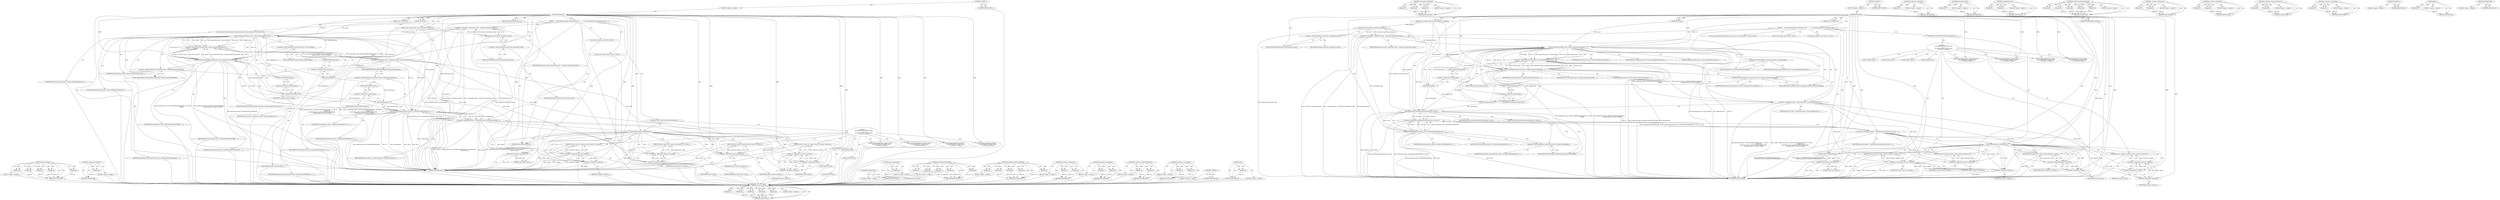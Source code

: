 digraph "get" {
vulnerable_142 [label=<(METHOD,CanAccessPage)>];
vulnerable_143 [label=<(PARAM,p1)>];
vulnerable_144 [label=<(PARAM,p2)>];
vulnerable_145 [label=<(PARAM,p3)>];
vulnerable_146 [label=<(PARAM,p4)>];
vulnerable_147 [label=<(PARAM,p5)>];
vulnerable_148 [label=<(BLOCK,&lt;empty&gt;,&lt;empty&gt;)>];
vulnerable_149 [label=<(METHOD_RETURN,ANY)>];
vulnerable_172 [label=<(METHOD,CanCaptureVisiblePage)>];
vulnerable_173 [label=<(PARAM,p1)>];
vulnerable_174 [label=<(PARAM,p2)>];
vulnerable_175 [label=<(PARAM,p3)>];
vulnerable_176 [label=<(BLOCK,&lt;empty&gt;,&lt;empty&gt;)>];
vulnerable_177 [label=<(METHOD_RETURN,ANY)>];
vulnerable_6 [label=<(METHOD,&lt;global&gt;)<SUB>1</SUB>>];
vulnerable_7 [label=<(BLOCK,&lt;empty&gt;,&lt;empty&gt;)<SUB>1</SUB>>];
vulnerable_8 [label=<(METHOD,IsAllowed)<SUB>1</SUB>>];
vulnerable_9 [label=<(PARAM,const scoped_refptr&lt;const Extension&gt;&amp; extension)<SUB>1</SUB>>];
vulnerable_10 [label=<(PARAM,const GURL&amp; url)<SUB>2</SUB>>];
vulnerable_11 [label=<(PARAM,PermittedFeature feature)<SUB>3</SUB>>];
vulnerable_12 [label=<(PARAM,int tab_id)<SUB>4</SUB>>];
vulnerable_13 [label=<(BLOCK,{
    const PermissionsData* permissions_data =...,{
    const PermissionsData* permissions_data =...)<SUB>4</SUB>>];
vulnerable_14 [label="<(LOCAL,const PermissionsData* permissions_data: PermissionsData*)<SUB>5</SUB>>"];
vulnerable_15 [label=<(&lt;operator&gt;.assignment,* permissions_data = extension-&gt;permissions_data())<SUB>5</SUB>>];
vulnerable_16 [label=<(IDENTIFIER,permissions_data,* permissions_data = extension-&gt;permissions_data())<SUB>5</SUB>>];
vulnerable_17 [label=<(permissions_data,extension-&gt;permissions_data())<SUB>5</SUB>>];
vulnerable_18 [label=<(&lt;operator&gt;.indirectFieldAccess,extension-&gt;permissions_data)<SUB>5</SUB>>];
vulnerable_19 [label=<(IDENTIFIER,extension,extension-&gt;permissions_data())<SUB>5</SUB>>];
vulnerable_20 [label=<(FIELD_IDENTIFIER,permissions_data,permissions_data)<SUB>5</SUB>>];
vulnerable_21 [label="<(LOCAL,bool script: bool)<SUB>6</SUB>>"];
vulnerable_22 [label=<(&lt;operator&gt;.assignment,script = permissions_data-&gt;CanAccessPage(extens...)<SUB>6</SUB>>];
vulnerable_23 [label=<(IDENTIFIER,script,script = permissions_data-&gt;CanAccessPage(extens...)<SUB>6</SUB>>];
vulnerable_24 [label=<(&lt;operator&gt;.logicalAnd,permissions_data-&gt;CanAccessPage(extension.get()...)<SUB>6</SUB>>];
vulnerable_25 [label=<(CanAccessPage,permissions_data-&gt;CanAccessPage(extension.get()...)<SUB>6</SUB>>];
vulnerable_26 [label=<(&lt;operator&gt;.indirectFieldAccess,permissions_data-&gt;CanAccessPage)<SUB>6</SUB>>];
vulnerable_27 [label=<(IDENTIFIER,permissions_data,permissions_data-&gt;CanAccessPage(extension.get()...)<SUB>6</SUB>>];
vulnerable_28 [label=<(FIELD_IDENTIFIER,CanAccessPage,CanAccessPage)<SUB>6</SUB>>];
vulnerable_29 [label=<(get,extension.get())<SUB>6</SUB>>];
vulnerable_30 [label=<(&lt;operator&gt;.fieldAccess,extension.get)<SUB>6</SUB>>];
vulnerable_31 [label=<(IDENTIFIER,extension,extension.get())<SUB>6</SUB>>];
vulnerable_32 [label=<(FIELD_IDENTIFIER,get,get)<SUB>6</SUB>>];
vulnerable_33 [label=<(IDENTIFIER,url,permissions_data-&gt;CanAccessPage(extension.get()...)<SUB>6</SUB>>];
vulnerable_34 [label=<(IDENTIFIER,tab_id,permissions_data-&gt;CanAccessPage(extension.get()...)<SUB>6</SUB>>];
vulnerable_35 [label=<(LITERAL,nullptr,permissions_data-&gt;CanAccessPage(extension.get()...)<SUB>7</SUB>>];
vulnerable_36 [label=<(CanRunContentScriptOnPage,permissions_data-&gt;CanRunContentScriptOnPage(
  ...)<SUB>8</SUB>>];
vulnerable_37 [label=<(&lt;operator&gt;.indirectFieldAccess,permissions_data-&gt;CanRunContentScriptOnPage)<SUB>8</SUB>>];
vulnerable_38 [label=<(IDENTIFIER,permissions_data,permissions_data-&gt;CanRunContentScriptOnPage(
  ...)<SUB>8</SUB>>];
vulnerable_39 [label=<(FIELD_IDENTIFIER,CanRunContentScriptOnPage,CanRunContentScriptOnPage)<SUB>8</SUB>>];
vulnerable_40 [label=<(get,extension.get())<SUB>9</SUB>>];
vulnerable_41 [label=<(&lt;operator&gt;.fieldAccess,extension.get)<SUB>9</SUB>>];
vulnerable_42 [label=<(IDENTIFIER,extension,extension.get())<SUB>9</SUB>>];
vulnerable_43 [label=<(FIELD_IDENTIFIER,get,get)<SUB>9</SUB>>];
vulnerable_44 [label=<(IDENTIFIER,url,permissions_data-&gt;CanRunContentScriptOnPage(
  ...)<SUB>9</SUB>>];
vulnerable_45 [label=<(IDENTIFIER,tab_id,permissions_data-&gt;CanRunContentScriptOnPage(
  ...)<SUB>9</SUB>>];
vulnerable_46 [label=<(LITERAL,nullptr,permissions_data-&gt;CanRunContentScriptOnPage(
  ...)<SUB>9</SUB>>];
vulnerable_47 [label="<(LOCAL,bool capture: bool)<SUB>10</SUB>>"];
vulnerable_48 [label=<(&lt;operator&gt;.assignment,capture = HasTabsPermission(extension, tab_id) ...)<SUB>10</SUB>>];
vulnerable_49 [label=<(IDENTIFIER,capture,capture = HasTabsPermission(extension, tab_id) ...)<SUB>10</SUB>>];
vulnerable_50 [label=<(&lt;operator&gt;.logicalAnd,HasTabsPermission(extension, tab_id) &amp;&amp;
       ...)<SUB>10</SUB>>];
vulnerable_51 [label=<(HasTabsPermission,HasTabsPermission(extension, tab_id))<SUB>10</SUB>>];
vulnerable_52 [label=<(IDENTIFIER,extension,HasTabsPermission(extension, tab_id))<SUB>10</SUB>>];
vulnerable_53 [label=<(IDENTIFIER,tab_id,HasTabsPermission(extension, tab_id))<SUB>10</SUB>>];
vulnerable_54 [label=<(CanCaptureVisiblePage,permissions_data-&gt;CanCaptureVisiblePage(tab_id,...)<SUB>11</SUB>>];
vulnerable_55 [label=<(&lt;operator&gt;.indirectFieldAccess,permissions_data-&gt;CanCaptureVisiblePage)<SUB>11</SUB>>];
vulnerable_56 [label=<(IDENTIFIER,permissions_data,permissions_data-&gt;CanCaptureVisiblePage(tab_id,...)<SUB>11</SUB>>];
vulnerable_57 [label=<(FIELD_IDENTIFIER,CanCaptureVisiblePage,CanCaptureVisiblePage)<SUB>11</SUB>>];
vulnerable_58 [label=<(IDENTIFIER,tab_id,permissions_data-&gt;CanCaptureVisiblePage(tab_id,...)<SUB>11</SUB>>];
vulnerable_59 [label=<(IDENTIFIER,NULL,permissions_data-&gt;CanCaptureVisiblePage(tab_id,...)<SUB>11</SUB>>];
vulnerable_60 [label=<(CONTROL_STRUCTURE,SWITCH,switch(feature))<SUB>12</SUB>>];
vulnerable_61 [label=<(IDENTIFIER,feature,switch(feature))<SUB>12</SUB>>];
vulnerable_62 [label="<(BLOCK,{
       case PERMITTED_SCRIPT_ONLY:
         r...,{
       case PERMITTED_SCRIPT_ONLY:
         r...)<SUB>12</SUB>>"];
vulnerable_63 [label=<(JUMP_TARGET,case)<SUB>13</SUB>>];
vulnerable_64 [label="<(IDENTIFIER,PERMITTED_SCRIPT_ONLY,{
       case PERMITTED_SCRIPT_ONLY:
         r...)<SUB>13</SUB>>"];
vulnerable_65 [label=<(RETURN,return script &amp;&amp; !capture;,return script &amp;&amp; !capture;)<SUB>14</SUB>>];
vulnerable_66 [label=<(&lt;operator&gt;.logicalAnd,script &amp;&amp; !capture)<SUB>14</SUB>>];
vulnerable_67 [label=<(IDENTIFIER,script,script &amp;&amp; !capture)<SUB>14</SUB>>];
vulnerable_68 [label=<(&lt;operator&gt;.logicalNot,!capture)<SUB>14</SUB>>];
vulnerable_69 [label=<(IDENTIFIER,capture,!capture)<SUB>14</SUB>>];
vulnerable_70 [label=<(JUMP_TARGET,case)<SUB>15</SUB>>];
vulnerable_71 [label="<(IDENTIFIER,PERMITTED_CAPTURE_ONLY,{
       case PERMITTED_SCRIPT_ONLY:
         r...)<SUB>15</SUB>>"];
vulnerable_72 [label=<(RETURN,return capture &amp;&amp; !script;,return capture &amp;&amp; !script;)<SUB>16</SUB>>];
vulnerable_73 [label=<(&lt;operator&gt;.logicalAnd,capture &amp;&amp; !script)<SUB>16</SUB>>];
vulnerable_74 [label=<(IDENTIFIER,capture,capture &amp;&amp; !script)<SUB>16</SUB>>];
vulnerable_75 [label=<(&lt;operator&gt;.logicalNot,!script)<SUB>16</SUB>>];
vulnerable_76 [label=<(IDENTIFIER,script,!script)<SUB>16</SUB>>];
vulnerable_77 [label=<(JUMP_TARGET,case)<SUB>17</SUB>>];
vulnerable_78 [label="<(IDENTIFIER,PERMITTED_BOTH,{
       case PERMITTED_SCRIPT_ONLY:
         r...)<SUB>17</SUB>>"];
vulnerable_79 [label=<(RETURN,return script &amp;&amp; capture;,return script &amp;&amp; capture;)<SUB>18</SUB>>];
vulnerable_80 [label=<(&lt;operator&gt;.logicalAnd,script &amp;&amp; capture)<SUB>18</SUB>>];
vulnerable_81 [label=<(IDENTIFIER,script,script &amp;&amp; capture)<SUB>18</SUB>>];
vulnerable_82 [label=<(IDENTIFIER,capture,script &amp;&amp; capture)<SUB>18</SUB>>];
vulnerable_83 [label=<(JUMP_TARGET,case)<SUB>19</SUB>>];
vulnerable_84 [label="<(IDENTIFIER,PERMITTED_NONE,{
       case PERMITTED_SCRIPT_ONLY:
         r...)<SUB>19</SUB>>"];
vulnerable_85 [label=<(RETURN,return !script &amp;&amp; !capture;,return !script &amp;&amp; !capture;)<SUB>20</SUB>>];
vulnerable_86 [label=<(&lt;operator&gt;.logicalAnd,!script &amp;&amp; !capture)<SUB>20</SUB>>];
vulnerable_87 [label=<(&lt;operator&gt;.logicalNot,!script)<SUB>20</SUB>>];
vulnerable_88 [label=<(IDENTIFIER,script,!script)<SUB>20</SUB>>];
vulnerable_89 [label=<(&lt;operator&gt;.logicalNot,!capture)<SUB>20</SUB>>];
vulnerable_90 [label=<(IDENTIFIER,capture,!capture)<SUB>20</SUB>>];
vulnerable_91 [label=<(NOTREACHED,NOTREACHED())<SUB>22</SUB>>];
vulnerable_92 [label=<(RETURN,return false;,return false;)<SUB>23</SUB>>];
vulnerable_93 [label=<(LITERAL,false,return false;)<SUB>23</SUB>>];
vulnerable_94 [label=<(METHOD_RETURN,bool)<SUB>1</SUB>>];
vulnerable_96 [label=<(METHOD_RETURN,ANY)<SUB>1</SUB>>];
vulnerable_178 [label=<(METHOD,&lt;operator&gt;.logicalNot)>];
vulnerable_179 [label=<(PARAM,p1)>];
vulnerable_180 [label=<(BLOCK,&lt;empty&gt;,&lt;empty&gt;)>];
vulnerable_181 [label=<(METHOD_RETURN,ANY)>];
vulnerable_128 [label=<(METHOD,permissions_data)>];
vulnerable_129 [label=<(PARAM,p1)>];
vulnerable_130 [label=<(BLOCK,&lt;empty&gt;,&lt;empty&gt;)>];
vulnerable_131 [label=<(METHOD_RETURN,ANY)>];
vulnerable_167 [label=<(METHOD,HasTabsPermission)>];
vulnerable_168 [label=<(PARAM,p1)>];
vulnerable_169 [label=<(PARAM,p2)>];
vulnerable_170 [label=<(BLOCK,&lt;empty&gt;,&lt;empty&gt;)>];
vulnerable_171 [label=<(METHOD_RETURN,ANY)>];
vulnerable_159 [label=<(METHOD,CanRunContentScriptOnPage)>];
vulnerable_160 [label=<(PARAM,p1)>];
vulnerable_161 [label=<(PARAM,p2)>];
vulnerable_162 [label=<(PARAM,p3)>];
vulnerable_163 [label=<(PARAM,p4)>];
vulnerable_164 [label=<(PARAM,p5)>];
vulnerable_165 [label=<(BLOCK,&lt;empty&gt;,&lt;empty&gt;)>];
vulnerable_166 [label=<(METHOD_RETURN,ANY)>];
vulnerable_154 [label=<(METHOD,&lt;operator&gt;.fieldAccess)>];
vulnerable_155 [label=<(PARAM,p1)>];
vulnerable_156 [label=<(PARAM,p2)>];
vulnerable_157 [label=<(BLOCK,&lt;empty&gt;,&lt;empty&gt;)>];
vulnerable_158 [label=<(METHOD_RETURN,ANY)>];
vulnerable_137 [label=<(METHOD,&lt;operator&gt;.logicalAnd)>];
vulnerable_138 [label=<(PARAM,p1)>];
vulnerable_139 [label=<(PARAM,p2)>];
vulnerable_140 [label=<(BLOCK,&lt;empty&gt;,&lt;empty&gt;)>];
vulnerable_141 [label=<(METHOD_RETURN,ANY)>];
vulnerable_132 [label=<(METHOD,&lt;operator&gt;.indirectFieldAccess)>];
vulnerable_133 [label=<(PARAM,p1)>];
vulnerable_134 [label=<(PARAM,p2)>];
vulnerable_135 [label=<(BLOCK,&lt;empty&gt;,&lt;empty&gt;)>];
vulnerable_136 [label=<(METHOD_RETURN,ANY)>];
vulnerable_123 [label=<(METHOD,&lt;operator&gt;.assignment)>];
vulnerable_124 [label=<(PARAM,p1)>];
vulnerable_125 [label=<(PARAM,p2)>];
vulnerable_126 [label=<(BLOCK,&lt;empty&gt;,&lt;empty&gt;)>];
vulnerable_127 [label=<(METHOD_RETURN,ANY)>];
vulnerable_117 [label=<(METHOD,&lt;global&gt;)<SUB>1</SUB>>];
vulnerable_118 [label=<(BLOCK,&lt;empty&gt;,&lt;empty&gt;)>];
vulnerable_119 [label=<(METHOD_RETURN,ANY)>];
vulnerable_150 [label=<(METHOD,get)>];
vulnerable_151 [label=<(PARAM,p1)>];
vulnerable_152 [label=<(BLOCK,&lt;empty&gt;,&lt;empty&gt;)>];
vulnerable_153 [label=<(METHOD_RETURN,ANY)>];
vulnerable_182 [label=<(METHOD,NOTREACHED)>];
vulnerable_183 [label=<(BLOCK,&lt;empty&gt;,&lt;empty&gt;)>];
vulnerable_184 [label=<(METHOD_RETURN,ANY)>];
fixed_143 [label=<(METHOD,CanAccessPage)>];
fixed_144 [label=<(PARAM,p1)>];
fixed_145 [label=<(PARAM,p2)>];
fixed_146 [label=<(PARAM,p3)>];
fixed_147 [label=<(PARAM,p4)>];
fixed_148 [label=<(PARAM,p5)>];
fixed_149 [label=<(BLOCK,&lt;empty&gt;,&lt;empty&gt;)>];
fixed_150 [label=<(METHOD_RETURN,ANY)>];
fixed_176 [label=<(METHOD,&lt;operator&gt;.logicalNot)>];
fixed_177 [label=<(PARAM,p1)>];
fixed_178 [label=<(BLOCK,&lt;empty&gt;,&lt;empty&gt;)>];
fixed_179 [label=<(METHOD_RETURN,ANY)>];
fixed_6 [label=<(METHOD,&lt;global&gt;)<SUB>1</SUB>>];
fixed_7 [label=<(BLOCK,&lt;empty&gt;,&lt;empty&gt;)<SUB>1</SUB>>];
fixed_8 [label=<(METHOD,IsAllowed)<SUB>1</SUB>>];
fixed_9 [label=<(PARAM,const scoped_refptr&lt;const Extension&gt;&amp; extension)<SUB>1</SUB>>];
fixed_10 [label=<(PARAM,const GURL&amp; url)<SUB>2</SUB>>];
fixed_11 [label=<(PARAM,PermittedFeature feature)<SUB>3</SUB>>];
fixed_12 [label=<(PARAM,int tab_id)<SUB>4</SUB>>];
fixed_13 [label=<(BLOCK,{
    const PermissionsData* permissions_data =...,{
    const PermissionsData* permissions_data =...)<SUB>4</SUB>>];
fixed_14 [label="<(LOCAL,const PermissionsData* permissions_data: PermissionsData*)<SUB>5</SUB>>"];
fixed_15 [label=<(&lt;operator&gt;.assignment,* permissions_data = extension-&gt;permissions_data())<SUB>5</SUB>>];
fixed_16 [label=<(IDENTIFIER,permissions_data,* permissions_data = extension-&gt;permissions_data())<SUB>5</SUB>>];
fixed_17 [label=<(permissions_data,extension-&gt;permissions_data())<SUB>5</SUB>>];
fixed_18 [label=<(&lt;operator&gt;.indirectFieldAccess,extension-&gt;permissions_data)<SUB>5</SUB>>];
fixed_19 [label=<(IDENTIFIER,extension,extension-&gt;permissions_data())<SUB>5</SUB>>];
fixed_20 [label=<(FIELD_IDENTIFIER,permissions_data,permissions_data)<SUB>5</SUB>>];
fixed_21 [label="<(LOCAL,bool script: bool)<SUB>6</SUB>>"];
fixed_22 [label=<(&lt;operator&gt;.assignment,script = permissions_data-&gt;CanAccessPage(extens...)<SUB>6</SUB>>];
fixed_23 [label=<(IDENTIFIER,script,script = permissions_data-&gt;CanAccessPage(extens...)<SUB>6</SUB>>];
fixed_24 [label=<(&lt;operator&gt;.logicalAnd,permissions_data-&gt;CanAccessPage(extension.get()...)<SUB>6</SUB>>];
fixed_25 [label=<(CanAccessPage,permissions_data-&gt;CanAccessPage(extension.get()...)<SUB>6</SUB>>];
fixed_26 [label=<(&lt;operator&gt;.indirectFieldAccess,permissions_data-&gt;CanAccessPage)<SUB>6</SUB>>];
fixed_27 [label=<(IDENTIFIER,permissions_data,permissions_data-&gt;CanAccessPage(extension.get()...)<SUB>6</SUB>>];
fixed_28 [label=<(FIELD_IDENTIFIER,CanAccessPage,CanAccessPage)<SUB>6</SUB>>];
fixed_29 [label=<(get,extension.get())<SUB>6</SUB>>];
fixed_30 [label=<(&lt;operator&gt;.fieldAccess,extension.get)<SUB>6</SUB>>];
fixed_31 [label=<(IDENTIFIER,extension,extension.get())<SUB>6</SUB>>];
fixed_32 [label=<(FIELD_IDENTIFIER,get,get)<SUB>6</SUB>>];
fixed_33 [label=<(IDENTIFIER,url,permissions_data-&gt;CanAccessPage(extension.get()...)<SUB>6</SUB>>];
fixed_34 [label=<(IDENTIFIER,tab_id,permissions_data-&gt;CanAccessPage(extension.get()...)<SUB>6</SUB>>];
fixed_35 [label=<(LITERAL,nullptr,permissions_data-&gt;CanAccessPage(extension.get()...)<SUB>7</SUB>>];
fixed_36 [label=<(CanRunContentScriptOnPage,permissions_data-&gt;CanRunContentScriptOnPage(
  ...)<SUB>8</SUB>>];
fixed_37 [label=<(&lt;operator&gt;.indirectFieldAccess,permissions_data-&gt;CanRunContentScriptOnPage)<SUB>8</SUB>>];
fixed_38 [label=<(IDENTIFIER,permissions_data,permissions_data-&gt;CanRunContentScriptOnPage(
  ...)<SUB>8</SUB>>];
fixed_39 [label=<(FIELD_IDENTIFIER,CanRunContentScriptOnPage,CanRunContentScriptOnPage)<SUB>8</SUB>>];
fixed_40 [label=<(get,extension.get())<SUB>9</SUB>>];
fixed_41 [label=<(&lt;operator&gt;.fieldAccess,extension.get)<SUB>9</SUB>>];
fixed_42 [label=<(IDENTIFIER,extension,extension.get())<SUB>9</SUB>>];
fixed_43 [label=<(FIELD_IDENTIFIER,get,get)<SUB>9</SUB>>];
fixed_44 [label=<(IDENTIFIER,url,permissions_data-&gt;CanRunContentScriptOnPage(
  ...)<SUB>9</SUB>>];
fixed_45 [label=<(IDENTIFIER,tab_id,permissions_data-&gt;CanRunContentScriptOnPage(
  ...)<SUB>9</SUB>>];
fixed_46 [label=<(LITERAL,nullptr,permissions_data-&gt;CanRunContentScriptOnPage(
  ...)<SUB>9</SUB>>];
fixed_47 [label="<(LOCAL,bool capture: bool)<SUB>10</SUB>>"];
fixed_48 [label=<(&lt;operator&gt;.assignment,capture = permissions_data-&gt;CanCaptureVisiblePa...)<SUB>10</SUB>>];
fixed_49 [label=<(IDENTIFIER,capture,capture = permissions_data-&gt;CanCaptureVisiblePa...)<SUB>10</SUB>>];
fixed_50 [label=<(CanCaptureVisiblePage,permissions_data-&gt;CanCaptureVisiblePage(url, ex...)<SUB>10</SUB>>];
fixed_51 [label=<(&lt;operator&gt;.indirectFieldAccess,permissions_data-&gt;CanCaptureVisiblePage)<SUB>10</SUB>>];
fixed_52 [label=<(IDENTIFIER,permissions_data,permissions_data-&gt;CanCaptureVisiblePage(url, ex...)<SUB>10</SUB>>];
fixed_53 [label=<(FIELD_IDENTIFIER,CanCaptureVisiblePage,CanCaptureVisiblePage)<SUB>10</SUB>>];
fixed_54 [label=<(IDENTIFIER,url,permissions_data-&gt;CanCaptureVisiblePage(url, ex...)<SUB>10</SUB>>];
fixed_55 [label=<(get,extension.get())<SUB>10</SUB>>];
fixed_56 [label=<(&lt;operator&gt;.fieldAccess,extension.get)<SUB>10</SUB>>];
fixed_57 [label=<(IDENTIFIER,extension,extension.get())<SUB>10</SUB>>];
fixed_58 [label=<(FIELD_IDENTIFIER,get,get)<SUB>10</SUB>>];
fixed_59 [label=<(IDENTIFIER,tab_id,permissions_data-&gt;CanCaptureVisiblePage(url, ex...)<SUB>11</SUB>>];
fixed_60 [label=<(IDENTIFIER,NULL,permissions_data-&gt;CanCaptureVisiblePage(url, ex...)<SUB>11</SUB>>];
fixed_61 [label=<(CONTROL_STRUCTURE,SWITCH,switch(feature))<SUB>12</SUB>>];
fixed_62 [label=<(IDENTIFIER,feature,switch(feature))<SUB>12</SUB>>];
fixed_63 [label="<(BLOCK,{
       case PERMITTED_SCRIPT_ONLY:
         r...,{
       case PERMITTED_SCRIPT_ONLY:
         r...)<SUB>12</SUB>>"];
fixed_64 [label=<(JUMP_TARGET,case)<SUB>13</SUB>>];
fixed_65 [label="<(IDENTIFIER,PERMITTED_SCRIPT_ONLY,{
       case PERMITTED_SCRIPT_ONLY:
         r...)<SUB>13</SUB>>"];
fixed_66 [label=<(RETURN,return script &amp;&amp; !capture;,return script &amp;&amp; !capture;)<SUB>14</SUB>>];
fixed_67 [label=<(&lt;operator&gt;.logicalAnd,script &amp;&amp; !capture)<SUB>14</SUB>>];
fixed_68 [label=<(IDENTIFIER,script,script &amp;&amp; !capture)<SUB>14</SUB>>];
fixed_69 [label=<(&lt;operator&gt;.logicalNot,!capture)<SUB>14</SUB>>];
fixed_70 [label=<(IDENTIFIER,capture,!capture)<SUB>14</SUB>>];
fixed_71 [label=<(JUMP_TARGET,case)<SUB>15</SUB>>];
fixed_72 [label="<(IDENTIFIER,PERMITTED_CAPTURE_ONLY,{
       case PERMITTED_SCRIPT_ONLY:
         r...)<SUB>15</SUB>>"];
fixed_73 [label=<(RETURN,return capture &amp;&amp; !script;,return capture &amp;&amp; !script;)<SUB>16</SUB>>];
fixed_74 [label=<(&lt;operator&gt;.logicalAnd,capture &amp;&amp; !script)<SUB>16</SUB>>];
fixed_75 [label=<(IDENTIFIER,capture,capture &amp;&amp; !script)<SUB>16</SUB>>];
fixed_76 [label=<(&lt;operator&gt;.logicalNot,!script)<SUB>16</SUB>>];
fixed_77 [label=<(IDENTIFIER,script,!script)<SUB>16</SUB>>];
fixed_78 [label=<(JUMP_TARGET,case)<SUB>17</SUB>>];
fixed_79 [label="<(IDENTIFIER,PERMITTED_BOTH,{
       case PERMITTED_SCRIPT_ONLY:
         r...)<SUB>17</SUB>>"];
fixed_80 [label=<(RETURN,return script &amp;&amp; capture;,return script &amp;&amp; capture;)<SUB>18</SUB>>];
fixed_81 [label=<(&lt;operator&gt;.logicalAnd,script &amp;&amp; capture)<SUB>18</SUB>>];
fixed_82 [label=<(IDENTIFIER,script,script &amp;&amp; capture)<SUB>18</SUB>>];
fixed_83 [label=<(IDENTIFIER,capture,script &amp;&amp; capture)<SUB>18</SUB>>];
fixed_84 [label=<(JUMP_TARGET,case)<SUB>19</SUB>>];
fixed_85 [label="<(IDENTIFIER,PERMITTED_NONE,{
       case PERMITTED_SCRIPT_ONLY:
         r...)<SUB>19</SUB>>"];
fixed_86 [label=<(RETURN,return !script &amp;&amp; !capture;,return !script &amp;&amp; !capture;)<SUB>20</SUB>>];
fixed_87 [label=<(&lt;operator&gt;.logicalAnd,!script &amp;&amp; !capture)<SUB>20</SUB>>];
fixed_88 [label=<(&lt;operator&gt;.logicalNot,!script)<SUB>20</SUB>>];
fixed_89 [label=<(IDENTIFIER,script,!script)<SUB>20</SUB>>];
fixed_90 [label=<(&lt;operator&gt;.logicalNot,!capture)<SUB>20</SUB>>];
fixed_91 [label=<(IDENTIFIER,capture,!capture)<SUB>20</SUB>>];
fixed_92 [label=<(NOTREACHED,NOTREACHED())<SUB>22</SUB>>];
fixed_93 [label=<(RETURN,return false;,return false;)<SUB>23</SUB>>];
fixed_94 [label=<(LITERAL,false,return false;)<SUB>23</SUB>>];
fixed_95 [label=<(METHOD_RETURN,bool)<SUB>1</SUB>>];
fixed_97 [label=<(METHOD_RETURN,ANY)<SUB>1</SUB>>];
fixed_180 [label=<(METHOD,NOTREACHED)>];
fixed_181 [label=<(BLOCK,&lt;empty&gt;,&lt;empty&gt;)>];
fixed_182 [label=<(METHOD_RETURN,ANY)>];
fixed_129 [label=<(METHOD,permissions_data)>];
fixed_130 [label=<(PARAM,p1)>];
fixed_131 [label=<(BLOCK,&lt;empty&gt;,&lt;empty&gt;)>];
fixed_132 [label=<(METHOD_RETURN,ANY)>];
fixed_168 [label=<(METHOD,CanCaptureVisiblePage)>];
fixed_169 [label=<(PARAM,p1)>];
fixed_170 [label=<(PARAM,p2)>];
fixed_171 [label=<(PARAM,p3)>];
fixed_172 [label=<(PARAM,p4)>];
fixed_173 [label=<(PARAM,p5)>];
fixed_174 [label=<(BLOCK,&lt;empty&gt;,&lt;empty&gt;)>];
fixed_175 [label=<(METHOD_RETURN,ANY)>];
fixed_160 [label=<(METHOD,CanRunContentScriptOnPage)>];
fixed_161 [label=<(PARAM,p1)>];
fixed_162 [label=<(PARAM,p2)>];
fixed_163 [label=<(PARAM,p3)>];
fixed_164 [label=<(PARAM,p4)>];
fixed_165 [label=<(PARAM,p5)>];
fixed_166 [label=<(BLOCK,&lt;empty&gt;,&lt;empty&gt;)>];
fixed_167 [label=<(METHOD_RETURN,ANY)>];
fixed_155 [label=<(METHOD,&lt;operator&gt;.fieldAccess)>];
fixed_156 [label=<(PARAM,p1)>];
fixed_157 [label=<(PARAM,p2)>];
fixed_158 [label=<(BLOCK,&lt;empty&gt;,&lt;empty&gt;)>];
fixed_159 [label=<(METHOD_RETURN,ANY)>];
fixed_138 [label=<(METHOD,&lt;operator&gt;.logicalAnd)>];
fixed_139 [label=<(PARAM,p1)>];
fixed_140 [label=<(PARAM,p2)>];
fixed_141 [label=<(BLOCK,&lt;empty&gt;,&lt;empty&gt;)>];
fixed_142 [label=<(METHOD_RETURN,ANY)>];
fixed_133 [label=<(METHOD,&lt;operator&gt;.indirectFieldAccess)>];
fixed_134 [label=<(PARAM,p1)>];
fixed_135 [label=<(PARAM,p2)>];
fixed_136 [label=<(BLOCK,&lt;empty&gt;,&lt;empty&gt;)>];
fixed_137 [label=<(METHOD_RETURN,ANY)>];
fixed_124 [label=<(METHOD,&lt;operator&gt;.assignment)>];
fixed_125 [label=<(PARAM,p1)>];
fixed_126 [label=<(PARAM,p2)>];
fixed_127 [label=<(BLOCK,&lt;empty&gt;,&lt;empty&gt;)>];
fixed_128 [label=<(METHOD_RETURN,ANY)>];
fixed_118 [label=<(METHOD,&lt;global&gt;)<SUB>1</SUB>>];
fixed_119 [label=<(BLOCK,&lt;empty&gt;,&lt;empty&gt;)>];
fixed_120 [label=<(METHOD_RETURN,ANY)>];
fixed_151 [label=<(METHOD,get)>];
fixed_152 [label=<(PARAM,p1)>];
fixed_153 [label=<(BLOCK,&lt;empty&gt;,&lt;empty&gt;)>];
fixed_154 [label=<(METHOD_RETURN,ANY)>];
vulnerable_142 -> vulnerable_143  [key=0, label="AST: "];
vulnerable_142 -> vulnerable_143  [key=1, label="DDG: "];
vulnerable_142 -> vulnerable_148  [key=0, label="AST: "];
vulnerable_142 -> vulnerable_144  [key=0, label="AST: "];
vulnerable_142 -> vulnerable_144  [key=1, label="DDG: "];
vulnerable_142 -> vulnerable_149  [key=0, label="AST: "];
vulnerable_142 -> vulnerable_149  [key=1, label="CFG: "];
vulnerable_142 -> vulnerable_145  [key=0, label="AST: "];
vulnerable_142 -> vulnerable_145  [key=1, label="DDG: "];
vulnerable_142 -> vulnerable_146  [key=0, label="AST: "];
vulnerable_142 -> vulnerable_146  [key=1, label="DDG: "];
vulnerable_142 -> vulnerable_147  [key=0, label="AST: "];
vulnerable_142 -> vulnerable_147  [key=1, label="DDG: "];
vulnerable_143 -> vulnerable_149  [key=0, label="DDG: p1"];
vulnerable_144 -> vulnerable_149  [key=0, label="DDG: p2"];
vulnerable_145 -> vulnerable_149  [key=0, label="DDG: p3"];
vulnerable_146 -> vulnerable_149  [key=0, label="DDG: p4"];
vulnerable_147 -> vulnerable_149  [key=0, label="DDG: p5"];
vulnerable_172 -> vulnerable_173  [key=0, label="AST: "];
vulnerable_172 -> vulnerable_173  [key=1, label="DDG: "];
vulnerable_172 -> vulnerable_176  [key=0, label="AST: "];
vulnerable_172 -> vulnerable_174  [key=0, label="AST: "];
vulnerable_172 -> vulnerable_174  [key=1, label="DDG: "];
vulnerable_172 -> vulnerable_177  [key=0, label="AST: "];
vulnerable_172 -> vulnerable_177  [key=1, label="CFG: "];
vulnerable_172 -> vulnerable_175  [key=0, label="AST: "];
vulnerable_172 -> vulnerable_175  [key=1, label="DDG: "];
vulnerable_173 -> vulnerable_177  [key=0, label="DDG: p1"];
vulnerable_174 -> vulnerable_177  [key=0, label="DDG: p2"];
vulnerable_175 -> vulnerable_177  [key=0, label="DDG: p3"];
vulnerable_6 -> vulnerable_7  [key=0, label="AST: "];
vulnerable_6 -> vulnerable_96  [key=0, label="AST: "];
vulnerable_6 -> vulnerable_96  [key=1, label="CFG: "];
vulnerable_7 -> vulnerable_8  [key=0, label="AST: "];
vulnerable_8 -> vulnerable_9  [key=0, label="AST: "];
vulnerable_8 -> vulnerable_9  [key=1, label="DDG: "];
vulnerable_8 -> vulnerable_10  [key=0, label="AST: "];
vulnerable_8 -> vulnerable_10  [key=1, label="DDG: "];
vulnerable_8 -> vulnerable_11  [key=0, label="AST: "];
vulnerable_8 -> vulnerable_11  [key=1, label="DDG: "];
vulnerable_8 -> vulnerable_12  [key=0, label="AST: "];
vulnerable_8 -> vulnerable_12  [key=1, label="DDG: "];
vulnerable_8 -> vulnerable_13  [key=0, label="AST: "];
vulnerable_8 -> vulnerable_94  [key=0, label="AST: "];
vulnerable_8 -> vulnerable_20  [key=0, label="CFG: "];
vulnerable_8 -> vulnerable_91  [key=0, label="DDG: "];
vulnerable_8 -> vulnerable_92  [key=0, label="DDG: "];
vulnerable_8 -> vulnerable_61  [key=0, label="DDG: "];
vulnerable_8 -> vulnerable_93  [key=0, label="DDG: "];
vulnerable_8 -> vulnerable_64  [key=0, label="DDG: "];
vulnerable_8 -> vulnerable_71  [key=0, label="DDG: "];
vulnerable_8 -> vulnerable_78  [key=0, label="DDG: "];
vulnerable_8 -> vulnerable_84  [key=0, label="DDG: "];
vulnerable_8 -> vulnerable_25  [key=0, label="DDG: "];
vulnerable_8 -> vulnerable_36  [key=0, label="DDG: "];
vulnerable_8 -> vulnerable_51  [key=0, label="DDG: "];
vulnerable_8 -> vulnerable_54  [key=0, label="DDG: "];
vulnerable_8 -> vulnerable_66  [key=0, label="DDG: "];
vulnerable_8 -> vulnerable_73  [key=0, label="DDG: "];
vulnerable_8 -> vulnerable_80  [key=0, label="DDG: "];
vulnerable_8 -> vulnerable_68  [key=0, label="DDG: "];
vulnerable_8 -> vulnerable_75  [key=0, label="DDG: "];
vulnerable_8 -> vulnerable_87  [key=0, label="DDG: "];
vulnerable_8 -> vulnerable_89  [key=0, label="DDG: "];
vulnerable_9 -> vulnerable_17  [key=0, label="DDG: extension"];
vulnerable_9 -> vulnerable_51  [key=0, label="DDG: extension"];
vulnerable_9 -> vulnerable_29  [key=0, label="DDG: extension"];
vulnerable_9 -> vulnerable_40  [key=0, label="DDG: extension"];
vulnerable_10 -> vulnerable_25  [key=0, label="DDG: url"];
vulnerable_11 -> vulnerable_94  [key=0, label="DDG: feature"];
vulnerable_12 -> vulnerable_25  [key=0, label="DDG: tab_id"];
vulnerable_13 -> vulnerable_14  [key=0, label="AST: "];
vulnerable_13 -> vulnerable_15  [key=0, label="AST: "];
vulnerable_13 -> vulnerable_21  [key=0, label="AST: "];
vulnerable_13 -> vulnerable_22  [key=0, label="AST: "];
vulnerable_13 -> vulnerable_47  [key=0, label="AST: "];
vulnerable_13 -> vulnerable_48  [key=0, label="AST: "];
vulnerable_13 -> vulnerable_60  [key=0, label="AST: "];
vulnerable_13 -> vulnerable_91  [key=0, label="AST: "];
vulnerable_13 -> vulnerable_92  [key=0, label="AST: "];
vulnerable_15 -> vulnerable_16  [key=0, label="AST: "];
vulnerable_15 -> vulnerable_17  [key=0, label="AST: "];
vulnerable_15 -> vulnerable_28  [key=0, label="CFG: "];
vulnerable_15 -> vulnerable_94  [key=0, label="DDG: permissions_data"];
vulnerable_15 -> vulnerable_94  [key=1, label="DDG: extension-&gt;permissions_data()"];
vulnerable_15 -> vulnerable_94  [key=2, label="DDG: * permissions_data = extension-&gt;permissions_data()"];
vulnerable_15 -> vulnerable_25  [key=0, label="DDG: permissions_data"];
vulnerable_15 -> vulnerable_36  [key=0, label="DDG: permissions_data"];
vulnerable_15 -> vulnerable_54  [key=0, label="DDG: permissions_data"];
vulnerable_17 -> vulnerable_18  [key=0, label="AST: "];
vulnerable_17 -> vulnerable_15  [key=0, label="CFG: "];
vulnerable_17 -> vulnerable_15  [key=1, label="DDG: extension-&gt;permissions_data"];
vulnerable_17 -> vulnerable_94  [key=0, label="DDG: extension-&gt;permissions_data"];
vulnerable_17 -> vulnerable_51  [key=0, label="DDG: extension-&gt;permissions_data"];
vulnerable_18 -> vulnerable_19  [key=0, label="AST: "];
vulnerable_18 -> vulnerable_20  [key=0, label="AST: "];
vulnerable_18 -> vulnerable_17  [key=0, label="CFG: "];
vulnerable_20 -> vulnerable_18  [key=0, label="CFG: "];
vulnerable_22 -> vulnerable_23  [key=0, label="AST: "];
vulnerable_22 -> vulnerable_24  [key=0, label="AST: "];
vulnerable_22 -> vulnerable_51  [key=0, label="CFG: "];
vulnerable_22 -> vulnerable_94  [key=0, label="DDG: permissions_data-&gt;CanAccessPage(extension.get(), url, tab_id,
                                                   nullptr) &amp;&amp;
                   permissions_data-&gt;CanRunContentScriptOnPage(
                       extension.get(), url, tab_id, nullptr)"];
vulnerable_22 -> vulnerable_94  [key=1, label="DDG: script = permissions_data-&gt;CanAccessPage(extension.get(), url, tab_id,
                                                   nullptr) &amp;&amp;
                   permissions_data-&gt;CanRunContentScriptOnPage(
                       extension.get(), url, tab_id, nullptr)"];
vulnerable_22 -> vulnerable_66  [key=0, label="DDG: script"];
vulnerable_22 -> vulnerable_80  [key=0, label="DDG: script"];
vulnerable_22 -> vulnerable_75  [key=0, label="DDG: script"];
vulnerable_22 -> vulnerable_87  [key=0, label="DDG: script"];
vulnerable_24 -> vulnerable_25  [key=0, label="AST: "];
vulnerable_24 -> vulnerable_36  [key=0, label="AST: "];
vulnerable_24 -> vulnerable_22  [key=0, label="CFG: "];
vulnerable_24 -> vulnerable_22  [key=1, label="DDG: permissions_data-&gt;CanAccessPage(extension.get(), url, tab_id,
                                                   nullptr)"];
vulnerable_24 -> vulnerable_22  [key=2, label="DDG: permissions_data-&gt;CanRunContentScriptOnPage(
                       extension.get(), url, tab_id, nullptr)"];
vulnerable_24 -> vulnerable_94  [key=0, label="DDG: permissions_data-&gt;CanAccessPage(extension.get(), url, tab_id,
                                                   nullptr)"];
vulnerable_24 -> vulnerable_94  [key=1, label="DDG: permissions_data-&gt;CanRunContentScriptOnPage(
                       extension.get(), url, tab_id, nullptr)"];
vulnerable_25 -> vulnerable_26  [key=0, label="AST: "];
vulnerable_25 -> vulnerable_29  [key=0, label="AST: "];
vulnerable_25 -> vulnerable_33  [key=0, label="AST: "];
vulnerable_25 -> vulnerable_34  [key=0, label="AST: "];
vulnerable_25 -> vulnerable_35  [key=0, label="AST: "];
vulnerable_25 -> vulnerable_24  [key=0, label="CFG: "];
vulnerable_25 -> vulnerable_24  [key=1, label="DDG: nullptr"];
vulnerable_25 -> vulnerable_24  [key=2, label="DDG: url"];
vulnerable_25 -> vulnerable_24  [key=3, label="DDG: permissions_data-&gt;CanAccessPage"];
vulnerable_25 -> vulnerable_24  [key=4, label="DDG: tab_id"];
vulnerable_25 -> vulnerable_24  [key=5, label="DDG: extension.get()"];
vulnerable_25 -> vulnerable_39  [key=0, label="CFG: "];
vulnerable_25 -> vulnerable_39  [key=1, label="CDG: "];
vulnerable_25 -> vulnerable_94  [key=0, label="DDG: permissions_data-&gt;CanAccessPage"];
vulnerable_25 -> vulnerable_94  [key=1, label="DDG: extension.get()"];
vulnerable_25 -> vulnerable_94  [key=2, label="DDG: url"];
vulnerable_25 -> vulnerable_36  [key=0, label="DDG: url"];
vulnerable_25 -> vulnerable_36  [key=1, label="DDG: tab_id"];
vulnerable_25 -> vulnerable_36  [key=2, label="CDG: "];
vulnerable_25 -> vulnerable_51  [key=0, label="DDG: tab_id"];
vulnerable_25 -> vulnerable_37  [key=0, label="CDG: "];
vulnerable_25 -> vulnerable_40  [key=0, label="CDG: "];
vulnerable_25 -> vulnerable_43  [key=0, label="CDG: "];
vulnerable_25 -> vulnerable_41  [key=0, label="CDG: "];
vulnerable_26 -> vulnerable_27  [key=0, label="AST: "];
vulnerable_26 -> vulnerable_28  [key=0, label="AST: "];
vulnerable_26 -> vulnerable_32  [key=0, label="CFG: "];
vulnerable_28 -> vulnerable_26  [key=0, label="CFG: "];
vulnerable_29 -> vulnerable_30  [key=0, label="AST: "];
vulnerable_29 -> vulnerable_25  [key=0, label="CFG: "];
vulnerable_29 -> vulnerable_25  [key=1, label="DDG: extension.get"];
vulnerable_29 -> vulnerable_51  [key=0, label="DDG: extension.get"];
vulnerable_29 -> vulnerable_40  [key=0, label="DDG: extension.get"];
vulnerable_30 -> vulnerable_31  [key=0, label="AST: "];
vulnerable_30 -> vulnerable_32  [key=0, label="AST: "];
vulnerable_30 -> vulnerable_29  [key=0, label="CFG: "];
vulnerable_32 -> vulnerable_30  [key=0, label="CFG: "];
vulnerable_36 -> vulnerable_37  [key=0, label="AST: "];
vulnerable_36 -> vulnerable_40  [key=0, label="AST: "];
vulnerable_36 -> vulnerable_44  [key=0, label="AST: "];
vulnerable_36 -> vulnerable_45  [key=0, label="AST: "];
vulnerable_36 -> vulnerable_46  [key=0, label="AST: "];
vulnerable_36 -> vulnerable_24  [key=0, label="CFG: "];
vulnerable_36 -> vulnerable_24  [key=1, label="DDG: url"];
vulnerable_36 -> vulnerable_24  [key=2, label="DDG: tab_id"];
vulnerable_36 -> vulnerable_24  [key=3, label="DDG: extension.get()"];
vulnerable_36 -> vulnerable_24  [key=4, label="DDG: nullptr"];
vulnerable_36 -> vulnerable_24  [key=5, label="DDG: permissions_data-&gt;CanRunContentScriptOnPage"];
vulnerable_36 -> vulnerable_94  [key=0, label="DDG: permissions_data-&gt;CanRunContentScriptOnPage"];
vulnerable_36 -> vulnerable_94  [key=1, label="DDG: extension.get()"];
vulnerable_36 -> vulnerable_94  [key=2, label="DDG: url"];
vulnerable_36 -> vulnerable_51  [key=0, label="DDG: tab_id"];
vulnerable_37 -> vulnerable_38  [key=0, label="AST: "];
vulnerable_37 -> vulnerable_39  [key=0, label="AST: "];
vulnerable_37 -> vulnerable_43  [key=0, label="CFG: "];
vulnerable_39 -> vulnerable_37  [key=0, label="CFG: "];
vulnerable_40 -> vulnerable_41  [key=0, label="AST: "];
vulnerable_40 -> vulnerable_36  [key=0, label="CFG: "];
vulnerable_40 -> vulnerable_36  [key=1, label="DDG: extension.get"];
vulnerable_40 -> vulnerable_51  [key=0, label="DDG: extension.get"];
vulnerable_41 -> vulnerable_42  [key=0, label="AST: "];
vulnerable_41 -> vulnerable_43  [key=0, label="AST: "];
vulnerable_41 -> vulnerable_40  [key=0, label="CFG: "];
vulnerable_43 -> vulnerable_41  [key=0, label="CFG: "];
vulnerable_48 -> vulnerable_49  [key=0, label="AST: "];
vulnerable_48 -> vulnerable_50  [key=0, label="AST: "];
vulnerable_48 -> vulnerable_61  [key=0, label="CFG: "];
vulnerable_48 -> vulnerable_94  [key=0, label="DDG: capture"];
vulnerable_48 -> vulnerable_94  [key=1, label="DDG: HasTabsPermission(extension, tab_id) &amp;&amp;
                   permissions_data-&gt;CanCaptureVisiblePage(tab_id, NULL)"];
vulnerable_48 -> vulnerable_94  [key=2, label="DDG: capture = HasTabsPermission(extension, tab_id) &amp;&amp;
                   permissions_data-&gt;CanCaptureVisiblePage(tab_id, NULL)"];
vulnerable_48 -> vulnerable_73  [key=0, label="DDG: capture"];
vulnerable_48 -> vulnerable_80  [key=0, label="DDG: capture"];
vulnerable_48 -> vulnerable_68  [key=0, label="DDG: capture"];
vulnerable_48 -> vulnerable_89  [key=0, label="DDG: capture"];
vulnerable_50 -> vulnerable_51  [key=0, label="AST: "];
vulnerable_50 -> vulnerable_54  [key=0, label="AST: "];
vulnerable_50 -> vulnerable_48  [key=0, label="CFG: "];
vulnerable_50 -> vulnerable_48  [key=1, label="DDG: HasTabsPermission(extension, tab_id)"];
vulnerable_50 -> vulnerable_48  [key=2, label="DDG: permissions_data-&gt;CanCaptureVisiblePage(tab_id, NULL)"];
vulnerable_50 -> vulnerable_94  [key=0, label="DDG: HasTabsPermission(extension, tab_id)"];
vulnerable_50 -> vulnerable_94  [key=1, label="DDG: permissions_data-&gt;CanCaptureVisiblePage(tab_id, NULL)"];
vulnerable_51 -> vulnerable_52  [key=0, label="AST: "];
vulnerable_51 -> vulnerable_53  [key=0, label="AST: "];
vulnerable_51 -> vulnerable_50  [key=0, label="CFG: "];
vulnerable_51 -> vulnerable_50  [key=1, label="DDG: extension"];
vulnerable_51 -> vulnerable_50  [key=2, label="DDG: tab_id"];
vulnerable_51 -> vulnerable_57  [key=0, label="CFG: "];
vulnerable_51 -> vulnerable_57  [key=1, label="CDG: "];
vulnerable_51 -> vulnerable_94  [key=0, label="DDG: extension"];
vulnerable_51 -> vulnerable_94  [key=1, label="DDG: tab_id"];
vulnerable_51 -> vulnerable_54  [key=0, label="DDG: tab_id"];
vulnerable_51 -> vulnerable_54  [key=1, label="CDG: "];
vulnerable_51 -> vulnerable_55  [key=0, label="CDG: "];
vulnerable_54 -> vulnerable_55  [key=0, label="AST: "];
vulnerable_54 -> vulnerable_58  [key=0, label="AST: "];
vulnerable_54 -> vulnerable_59  [key=0, label="AST: "];
vulnerable_54 -> vulnerable_50  [key=0, label="CFG: "];
vulnerable_54 -> vulnerable_50  [key=1, label="DDG: permissions_data-&gt;CanCaptureVisiblePage"];
vulnerable_54 -> vulnerable_50  [key=2, label="DDG: tab_id"];
vulnerable_54 -> vulnerable_50  [key=3, label="DDG: NULL"];
vulnerable_54 -> vulnerable_94  [key=0, label="DDG: permissions_data-&gt;CanCaptureVisiblePage"];
vulnerable_54 -> vulnerable_94  [key=1, label="DDG: tab_id"];
vulnerable_54 -> vulnerable_94  [key=2, label="DDG: NULL"];
vulnerable_55 -> vulnerable_56  [key=0, label="AST: "];
vulnerable_55 -> vulnerable_57  [key=0, label="AST: "];
vulnerable_55 -> vulnerable_54  [key=0, label="CFG: "];
vulnerable_57 -> vulnerable_55  [key=0, label="CFG: "];
vulnerable_60 -> vulnerable_61  [key=0, label="AST: "];
vulnerable_60 -> vulnerable_62  [key=0, label="AST: "];
vulnerable_61 -> vulnerable_91  [key=0, label="CFG: "];
vulnerable_61 -> vulnerable_91  [key=1, label="CDG: "];
vulnerable_61 -> vulnerable_66  [key=0, label="CFG: "];
vulnerable_61 -> vulnerable_66  [key=1, label="CDG: "];
vulnerable_61 -> vulnerable_68  [key=0, label="CFG: "];
vulnerable_61 -> vulnerable_68  [key=1, label="CDG: "];
vulnerable_61 -> vulnerable_73  [key=0, label="CFG: "];
vulnerable_61 -> vulnerable_73  [key=1, label="CDG: "];
vulnerable_61 -> vulnerable_75  [key=0, label="CFG: "];
vulnerable_61 -> vulnerable_75  [key=1, label="CDG: "];
vulnerable_61 -> vulnerable_80  [key=0, label="CFG: "];
vulnerable_61 -> vulnerable_80  [key=1, label="CDG: "];
vulnerable_61 -> vulnerable_87  [key=0, label="CFG: "];
vulnerable_61 -> vulnerable_87  [key=1, label="CDG: "];
vulnerable_61 -> vulnerable_85  [key=0, label="CDG: "];
vulnerable_61 -> vulnerable_72  [key=0, label="CDG: "];
vulnerable_61 -> vulnerable_92  [key=0, label="CDG: "];
vulnerable_61 -> vulnerable_65  [key=0, label="CDG: "];
vulnerable_61 -> vulnerable_79  [key=0, label="CDG: "];
vulnerable_61 -> vulnerable_86  [key=0, label="CDG: "];
vulnerable_62 -> vulnerable_63  [key=0, label="AST: "];
vulnerable_62 -> vulnerable_64  [key=0, label="AST: "];
vulnerable_62 -> vulnerable_65  [key=0, label="AST: "];
vulnerable_62 -> vulnerable_70  [key=0, label="AST: "];
vulnerable_62 -> vulnerable_71  [key=0, label="AST: "];
vulnerable_62 -> vulnerable_72  [key=0, label="AST: "];
vulnerable_62 -> vulnerable_77  [key=0, label="AST: "];
vulnerable_62 -> vulnerable_78  [key=0, label="AST: "];
vulnerable_62 -> vulnerable_79  [key=0, label="AST: "];
vulnerable_62 -> vulnerable_83  [key=0, label="AST: "];
vulnerable_62 -> vulnerable_84  [key=0, label="AST: "];
vulnerable_62 -> vulnerable_85  [key=0, label="AST: "];
vulnerable_65 -> vulnerable_66  [key=0, label="AST: "];
vulnerable_65 -> vulnerable_94  [key=0, label="CFG: "];
vulnerable_65 -> vulnerable_94  [key=1, label="DDG: &lt;RET&gt;"];
vulnerable_66 -> vulnerable_67  [key=0, label="AST: "];
vulnerable_66 -> vulnerable_68  [key=0, label="AST: "];
vulnerable_66 -> vulnerable_65  [key=0, label="CFG: "];
vulnerable_66 -> vulnerable_65  [key=1, label="DDG: script &amp;&amp; !capture"];
vulnerable_66 -> vulnerable_94  [key=0, label="DDG: script"];
vulnerable_66 -> vulnerable_94  [key=1, label="DDG: !capture"];
vulnerable_66 -> vulnerable_94  [key=2, label="DDG: script &amp;&amp; !capture"];
vulnerable_68 -> vulnerable_69  [key=0, label="AST: "];
vulnerable_68 -> vulnerable_66  [key=0, label="CFG: "];
vulnerable_68 -> vulnerable_66  [key=1, label="DDG: capture"];
vulnerable_68 -> vulnerable_94  [key=0, label="DDG: capture"];
vulnerable_72 -> vulnerable_73  [key=0, label="AST: "];
vulnerable_72 -> vulnerable_94  [key=0, label="CFG: "];
vulnerable_72 -> vulnerable_94  [key=1, label="DDG: &lt;RET&gt;"];
vulnerable_73 -> vulnerable_74  [key=0, label="AST: "];
vulnerable_73 -> vulnerable_75  [key=0, label="AST: "];
vulnerable_73 -> vulnerable_72  [key=0, label="CFG: "];
vulnerable_73 -> vulnerable_72  [key=1, label="DDG: capture &amp;&amp; !script"];
vulnerable_75 -> vulnerable_76  [key=0, label="AST: "];
vulnerable_75 -> vulnerable_73  [key=0, label="CFG: "];
vulnerable_75 -> vulnerable_73  [key=1, label="DDG: script"];
vulnerable_79 -> vulnerable_80  [key=0, label="AST: "];
vulnerable_79 -> vulnerable_94  [key=0, label="CFG: "];
vulnerable_79 -> vulnerable_94  [key=1, label="DDG: &lt;RET&gt;"];
vulnerable_80 -> vulnerable_81  [key=0, label="AST: "];
vulnerable_80 -> vulnerable_82  [key=0, label="AST: "];
vulnerable_80 -> vulnerable_79  [key=0, label="CFG: "];
vulnerable_80 -> vulnerable_79  [key=1, label="DDG: script &amp;&amp; capture"];
vulnerable_85 -> vulnerable_86  [key=0, label="AST: "];
vulnerable_85 -> vulnerable_94  [key=0, label="CFG: "];
vulnerable_85 -> vulnerable_94  [key=1, label="DDG: &lt;RET&gt;"];
vulnerable_86 -> vulnerable_87  [key=0, label="AST: "];
vulnerable_86 -> vulnerable_89  [key=0, label="AST: "];
vulnerable_86 -> vulnerable_85  [key=0, label="CFG: "];
vulnerable_86 -> vulnerable_85  [key=1, label="DDG: !script &amp;&amp; !capture"];
vulnerable_87 -> vulnerable_88  [key=0, label="AST: "];
vulnerable_87 -> vulnerable_86  [key=0, label="CFG: "];
vulnerable_87 -> vulnerable_86  [key=1, label="DDG: script"];
vulnerable_87 -> vulnerable_89  [key=0, label="CFG: "];
vulnerable_87 -> vulnerable_89  [key=1, label="CDG: "];
vulnerable_89 -> vulnerable_90  [key=0, label="AST: "];
vulnerable_89 -> vulnerable_86  [key=0, label="CFG: "];
vulnerable_89 -> vulnerable_86  [key=1, label="DDG: capture"];
vulnerable_91 -> vulnerable_92  [key=0, label="CFG: "];
vulnerable_92 -> vulnerable_93  [key=0, label="AST: "];
vulnerable_92 -> vulnerable_94  [key=0, label="CFG: "];
vulnerable_92 -> vulnerable_94  [key=1, label="DDG: &lt;RET&gt;"];
vulnerable_93 -> vulnerable_92  [key=0, label="DDG: false"];
vulnerable_178 -> vulnerable_179  [key=0, label="AST: "];
vulnerable_178 -> vulnerable_179  [key=1, label="DDG: "];
vulnerable_178 -> vulnerable_180  [key=0, label="AST: "];
vulnerable_178 -> vulnerable_181  [key=0, label="AST: "];
vulnerable_178 -> vulnerable_181  [key=1, label="CFG: "];
vulnerable_179 -> vulnerable_181  [key=0, label="DDG: p1"];
vulnerable_128 -> vulnerable_129  [key=0, label="AST: "];
vulnerable_128 -> vulnerable_129  [key=1, label="DDG: "];
vulnerable_128 -> vulnerable_130  [key=0, label="AST: "];
vulnerable_128 -> vulnerable_131  [key=0, label="AST: "];
vulnerable_128 -> vulnerable_131  [key=1, label="CFG: "];
vulnerable_129 -> vulnerable_131  [key=0, label="DDG: p1"];
vulnerable_167 -> vulnerable_168  [key=0, label="AST: "];
vulnerable_167 -> vulnerable_168  [key=1, label="DDG: "];
vulnerable_167 -> vulnerable_170  [key=0, label="AST: "];
vulnerable_167 -> vulnerable_169  [key=0, label="AST: "];
vulnerable_167 -> vulnerable_169  [key=1, label="DDG: "];
vulnerable_167 -> vulnerable_171  [key=0, label="AST: "];
vulnerable_167 -> vulnerable_171  [key=1, label="CFG: "];
vulnerable_168 -> vulnerable_171  [key=0, label="DDG: p1"];
vulnerable_169 -> vulnerable_171  [key=0, label="DDG: p2"];
vulnerable_159 -> vulnerable_160  [key=0, label="AST: "];
vulnerable_159 -> vulnerable_160  [key=1, label="DDG: "];
vulnerable_159 -> vulnerable_165  [key=0, label="AST: "];
vulnerable_159 -> vulnerable_161  [key=0, label="AST: "];
vulnerable_159 -> vulnerable_161  [key=1, label="DDG: "];
vulnerable_159 -> vulnerable_166  [key=0, label="AST: "];
vulnerable_159 -> vulnerable_166  [key=1, label="CFG: "];
vulnerable_159 -> vulnerable_162  [key=0, label="AST: "];
vulnerable_159 -> vulnerable_162  [key=1, label="DDG: "];
vulnerable_159 -> vulnerable_163  [key=0, label="AST: "];
vulnerable_159 -> vulnerable_163  [key=1, label="DDG: "];
vulnerable_159 -> vulnerable_164  [key=0, label="AST: "];
vulnerable_159 -> vulnerable_164  [key=1, label="DDG: "];
vulnerable_160 -> vulnerable_166  [key=0, label="DDG: p1"];
vulnerable_161 -> vulnerable_166  [key=0, label="DDG: p2"];
vulnerable_162 -> vulnerable_166  [key=0, label="DDG: p3"];
vulnerable_163 -> vulnerable_166  [key=0, label="DDG: p4"];
vulnerable_164 -> vulnerable_166  [key=0, label="DDG: p5"];
vulnerable_154 -> vulnerable_155  [key=0, label="AST: "];
vulnerable_154 -> vulnerable_155  [key=1, label="DDG: "];
vulnerable_154 -> vulnerable_157  [key=0, label="AST: "];
vulnerable_154 -> vulnerable_156  [key=0, label="AST: "];
vulnerable_154 -> vulnerable_156  [key=1, label="DDG: "];
vulnerable_154 -> vulnerable_158  [key=0, label="AST: "];
vulnerable_154 -> vulnerable_158  [key=1, label="CFG: "];
vulnerable_155 -> vulnerable_158  [key=0, label="DDG: p1"];
vulnerable_156 -> vulnerable_158  [key=0, label="DDG: p2"];
vulnerable_137 -> vulnerable_138  [key=0, label="AST: "];
vulnerable_137 -> vulnerable_138  [key=1, label="DDG: "];
vulnerable_137 -> vulnerable_140  [key=0, label="AST: "];
vulnerable_137 -> vulnerable_139  [key=0, label="AST: "];
vulnerable_137 -> vulnerable_139  [key=1, label="DDG: "];
vulnerable_137 -> vulnerable_141  [key=0, label="AST: "];
vulnerable_137 -> vulnerable_141  [key=1, label="CFG: "];
vulnerable_138 -> vulnerable_141  [key=0, label="DDG: p1"];
vulnerable_139 -> vulnerable_141  [key=0, label="DDG: p2"];
vulnerable_132 -> vulnerable_133  [key=0, label="AST: "];
vulnerable_132 -> vulnerable_133  [key=1, label="DDG: "];
vulnerable_132 -> vulnerable_135  [key=0, label="AST: "];
vulnerable_132 -> vulnerable_134  [key=0, label="AST: "];
vulnerable_132 -> vulnerable_134  [key=1, label="DDG: "];
vulnerable_132 -> vulnerable_136  [key=0, label="AST: "];
vulnerable_132 -> vulnerable_136  [key=1, label="CFG: "];
vulnerable_133 -> vulnerable_136  [key=0, label="DDG: p1"];
vulnerable_134 -> vulnerable_136  [key=0, label="DDG: p2"];
vulnerable_123 -> vulnerable_124  [key=0, label="AST: "];
vulnerable_123 -> vulnerable_124  [key=1, label="DDG: "];
vulnerable_123 -> vulnerable_126  [key=0, label="AST: "];
vulnerable_123 -> vulnerable_125  [key=0, label="AST: "];
vulnerable_123 -> vulnerable_125  [key=1, label="DDG: "];
vulnerable_123 -> vulnerable_127  [key=0, label="AST: "];
vulnerable_123 -> vulnerable_127  [key=1, label="CFG: "];
vulnerable_124 -> vulnerable_127  [key=0, label="DDG: p1"];
vulnerable_125 -> vulnerable_127  [key=0, label="DDG: p2"];
vulnerable_117 -> vulnerable_118  [key=0, label="AST: "];
vulnerable_117 -> vulnerable_119  [key=0, label="AST: "];
vulnerable_117 -> vulnerable_119  [key=1, label="CFG: "];
vulnerable_150 -> vulnerable_151  [key=0, label="AST: "];
vulnerable_150 -> vulnerable_151  [key=1, label="DDG: "];
vulnerable_150 -> vulnerable_152  [key=0, label="AST: "];
vulnerable_150 -> vulnerable_153  [key=0, label="AST: "];
vulnerable_150 -> vulnerable_153  [key=1, label="CFG: "];
vulnerable_151 -> vulnerable_153  [key=0, label="DDG: p1"];
vulnerable_182 -> vulnerable_183  [key=0, label="AST: "];
vulnerable_182 -> vulnerable_184  [key=0, label="AST: "];
vulnerable_182 -> vulnerable_184  [key=1, label="CFG: "];
fixed_143 -> fixed_144  [key=0, label="AST: "];
fixed_143 -> fixed_144  [key=1, label="DDG: "];
fixed_143 -> fixed_149  [key=0, label="AST: "];
fixed_143 -> fixed_145  [key=0, label="AST: "];
fixed_143 -> fixed_145  [key=1, label="DDG: "];
fixed_143 -> fixed_150  [key=0, label="AST: "];
fixed_143 -> fixed_150  [key=1, label="CFG: "];
fixed_143 -> fixed_146  [key=0, label="AST: "];
fixed_143 -> fixed_146  [key=1, label="DDG: "];
fixed_143 -> fixed_147  [key=0, label="AST: "];
fixed_143 -> fixed_147  [key=1, label="DDG: "];
fixed_143 -> fixed_148  [key=0, label="AST: "];
fixed_143 -> fixed_148  [key=1, label="DDG: "];
fixed_144 -> fixed_150  [key=0, label="DDG: p1"];
fixed_145 -> fixed_150  [key=0, label="DDG: p2"];
fixed_146 -> fixed_150  [key=0, label="DDG: p3"];
fixed_147 -> fixed_150  [key=0, label="DDG: p4"];
fixed_148 -> fixed_150  [key=0, label="DDG: p5"];
fixed_149 -> vulnerable_142  [key=0];
fixed_150 -> vulnerable_142  [key=0];
fixed_176 -> fixed_177  [key=0, label="AST: "];
fixed_176 -> fixed_177  [key=1, label="DDG: "];
fixed_176 -> fixed_178  [key=0, label="AST: "];
fixed_176 -> fixed_179  [key=0, label="AST: "];
fixed_176 -> fixed_179  [key=1, label="CFG: "];
fixed_177 -> fixed_179  [key=0, label="DDG: p1"];
fixed_178 -> vulnerable_142  [key=0];
fixed_179 -> vulnerable_142  [key=0];
fixed_6 -> fixed_7  [key=0, label="AST: "];
fixed_6 -> fixed_97  [key=0, label="AST: "];
fixed_6 -> fixed_97  [key=1, label="CFG: "];
fixed_7 -> fixed_8  [key=0, label="AST: "];
fixed_8 -> fixed_9  [key=0, label="AST: "];
fixed_8 -> fixed_9  [key=1, label="DDG: "];
fixed_8 -> fixed_10  [key=0, label="AST: "];
fixed_8 -> fixed_10  [key=1, label="DDG: "];
fixed_8 -> fixed_11  [key=0, label="AST: "];
fixed_8 -> fixed_11  [key=1, label="DDG: "];
fixed_8 -> fixed_12  [key=0, label="AST: "];
fixed_8 -> fixed_12  [key=1, label="DDG: "];
fixed_8 -> fixed_13  [key=0, label="AST: "];
fixed_8 -> fixed_95  [key=0, label="AST: "];
fixed_8 -> fixed_20  [key=0, label="CFG: "];
fixed_8 -> fixed_92  [key=0, label="DDG: "];
fixed_8 -> fixed_93  [key=0, label="DDG: "];
fixed_8 -> fixed_62  [key=0, label="DDG: "];
fixed_8 -> fixed_94  [key=0, label="DDG: "];
fixed_8 -> fixed_50  [key=0, label="DDG: "];
fixed_8 -> fixed_65  [key=0, label="DDG: "];
fixed_8 -> fixed_72  [key=0, label="DDG: "];
fixed_8 -> fixed_79  [key=0, label="DDG: "];
fixed_8 -> fixed_85  [key=0, label="DDG: "];
fixed_8 -> fixed_25  [key=0, label="DDG: "];
fixed_8 -> fixed_36  [key=0, label="DDG: "];
fixed_8 -> fixed_67  [key=0, label="DDG: "];
fixed_8 -> fixed_74  [key=0, label="DDG: "];
fixed_8 -> fixed_81  [key=0, label="DDG: "];
fixed_8 -> fixed_69  [key=0, label="DDG: "];
fixed_8 -> fixed_76  [key=0, label="DDG: "];
fixed_8 -> fixed_88  [key=0, label="DDG: "];
fixed_8 -> fixed_90  [key=0, label="DDG: "];
fixed_9 -> fixed_95  [key=0, label="DDG: extension"];
fixed_9 -> fixed_17  [key=0, label="DDG: extension"];
fixed_9 -> fixed_55  [key=0, label="DDG: extension"];
fixed_9 -> fixed_29  [key=0, label="DDG: extension"];
fixed_9 -> fixed_40  [key=0, label="DDG: extension"];
fixed_10 -> fixed_25  [key=0, label="DDG: url"];
fixed_11 -> fixed_95  [key=0, label="DDG: feature"];
fixed_12 -> fixed_25  [key=0, label="DDG: tab_id"];
fixed_13 -> fixed_14  [key=0, label="AST: "];
fixed_13 -> fixed_15  [key=0, label="AST: "];
fixed_13 -> fixed_21  [key=0, label="AST: "];
fixed_13 -> fixed_22  [key=0, label="AST: "];
fixed_13 -> fixed_47  [key=0, label="AST: "];
fixed_13 -> fixed_48  [key=0, label="AST: "];
fixed_13 -> fixed_61  [key=0, label="AST: "];
fixed_13 -> fixed_92  [key=0, label="AST: "];
fixed_13 -> fixed_93  [key=0, label="AST: "];
fixed_14 -> vulnerable_142  [key=0];
fixed_15 -> fixed_16  [key=0, label="AST: "];
fixed_15 -> fixed_17  [key=0, label="AST: "];
fixed_15 -> fixed_28  [key=0, label="CFG: "];
fixed_15 -> fixed_95  [key=0, label="DDG: permissions_data"];
fixed_15 -> fixed_95  [key=1, label="DDG: extension-&gt;permissions_data()"];
fixed_15 -> fixed_95  [key=2, label="DDG: * permissions_data = extension-&gt;permissions_data()"];
fixed_15 -> fixed_50  [key=0, label="DDG: permissions_data"];
fixed_15 -> fixed_25  [key=0, label="DDG: permissions_data"];
fixed_15 -> fixed_36  [key=0, label="DDG: permissions_data"];
fixed_16 -> vulnerable_142  [key=0];
fixed_17 -> fixed_18  [key=0, label="AST: "];
fixed_17 -> fixed_15  [key=0, label="CFG: "];
fixed_17 -> fixed_15  [key=1, label="DDG: extension-&gt;permissions_data"];
fixed_17 -> fixed_95  [key=0, label="DDG: extension-&gt;permissions_data"];
fixed_18 -> fixed_19  [key=0, label="AST: "];
fixed_18 -> fixed_20  [key=0, label="AST: "];
fixed_18 -> fixed_17  [key=0, label="CFG: "];
fixed_19 -> vulnerable_142  [key=0];
fixed_20 -> fixed_18  [key=0, label="CFG: "];
fixed_21 -> vulnerable_142  [key=0];
fixed_22 -> fixed_23  [key=0, label="AST: "];
fixed_22 -> fixed_24  [key=0, label="AST: "];
fixed_22 -> fixed_53  [key=0, label="CFG: "];
fixed_22 -> fixed_95  [key=0, label="DDG: permissions_data-&gt;CanAccessPage(extension.get(), url, tab_id,
                                                   nullptr) &amp;&amp;
                   permissions_data-&gt;CanRunContentScriptOnPage(
                       extension.get(), url, tab_id, nullptr)"];
fixed_22 -> fixed_95  [key=1, label="DDG: script = permissions_data-&gt;CanAccessPage(extension.get(), url, tab_id,
                                                   nullptr) &amp;&amp;
                   permissions_data-&gt;CanRunContentScriptOnPage(
                       extension.get(), url, tab_id, nullptr)"];
fixed_22 -> fixed_67  [key=0, label="DDG: script"];
fixed_22 -> fixed_81  [key=0, label="DDG: script"];
fixed_22 -> fixed_76  [key=0, label="DDG: script"];
fixed_22 -> fixed_88  [key=0, label="DDG: script"];
fixed_23 -> vulnerable_142  [key=0];
fixed_24 -> fixed_25  [key=0, label="AST: "];
fixed_24 -> fixed_36  [key=0, label="AST: "];
fixed_24 -> fixed_22  [key=0, label="CFG: "];
fixed_24 -> fixed_22  [key=1, label="DDG: permissions_data-&gt;CanAccessPage(extension.get(), url, tab_id,
                                                   nullptr)"];
fixed_24 -> fixed_22  [key=2, label="DDG: permissions_data-&gt;CanRunContentScriptOnPage(
                       extension.get(), url, tab_id, nullptr)"];
fixed_24 -> fixed_95  [key=0, label="DDG: permissions_data-&gt;CanAccessPage(extension.get(), url, tab_id,
                                                   nullptr)"];
fixed_24 -> fixed_95  [key=1, label="DDG: permissions_data-&gt;CanRunContentScriptOnPage(
                       extension.get(), url, tab_id, nullptr)"];
fixed_25 -> fixed_26  [key=0, label="AST: "];
fixed_25 -> fixed_29  [key=0, label="AST: "];
fixed_25 -> fixed_33  [key=0, label="AST: "];
fixed_25 -> fixed_34  [key=0, label="AST: "];
fixed_25 -> fixed_35  [key=0, label="AST: "];
fixed_25 -> fixed_24  [key=0, label="CFG: "];
fixed_25 -> fixed_24  [key=1, label="DDG: nullptr"];
fixed_25 -> fixed_24  [key=2, label="DDG: url"];
fixed_25 -> fixed_24  [key=3, label="DDG: permissions_data-&gt;CanAccessPage"];
fixed_25 -> fixed_24  [key=4, label="DDG: tab_id"];
fixed_25 -> fixed_24  [key=5, label="DDG: extension.get()"];
fixed_25 -> fixed_39  [key=0, label="CFG: "];
fixed_25 -> fixed_39  [key=1, label="CDG: "];
fixed_25 -> fixed_95  [key=0, label="DDG: permissions_data-&gt;CanAccessPage"];
fixed_25 -> fixed_50  [key=0, label="DDG: url"];
fixed_25 -> fixed_50  [key=1, label="DDG: tab_id"];
fixed_25 -> fixed_36  [key=0, label="DDG: url"];
fixed_25 -> fixed_36  [key=1, label="DDG: tab_id"];
fixed_25 -> fixed_36  [key=2, label="CDG: "];
fixed_25 -> fixed_37  [key=0, label="CDG: "];
fixed_25 -> fixed_41  [key=0, label="CDG: "];
fixed_25 -> fixed_40  [key=0, label="CDG: "];
fixed_25 -> fixed_43  [key=0, label="CDG: "];
fixed_26 -> fixed_27  [key=0, label="AST: "];
fixed_26 -> fixed_28  [key=0, label="AST: "];
fixed_26 -> fixed_32  [key=0, label="CFG: "];
fixed_27 -> vulnerable_142  [key=0];
fixed_28 -> fixed_26  [key=0, label="CFG: "];
fixed_29 -> fixed_30  [key=0, label="AST: "];
fixed_29 -> fixed_25  [key=0, label="CFG: "];
fixed_29 -> fixed_25  [key=1, label="DDG: extension.get"];
fixed_29 -> fixed_55  [key=0, label="DDG: extension.get"];
fixed_29 -> fixed_40  [key=0, label="DDG: extension.get"];
fixed_30 -> fixed_31  [key=0, label="AST: "];
fixed_30 -> fixed_32  [key=0, label="AST: "];
fixed_30 -> fixed_29  [key=0, label="CFG: "];
fixed_31 -> vulnerable_142  [key=0];
fixed_32 -> fixed_30  [key=0, label="CFG: "];
fixed_33 -> vulnerable_142  [key=0];
fixed_34 -> vulnerable_142  [key=0];
fixed_35 -> vulnerable_142  [key=0];
fixed_36 -> fixed_37  [key=0, label="AST: "];
fixed_36 -> fixed_40  [key=0, label="AST: "];
fixed_36 -> fixed_44  [key=0, label="AST: "];
fixed_36 -> fixed_45  [key=0, label="AST: "];
fixed_36 -> fixed_46  [key=0, label="AST: "];
fixed_36 -> fixed_24  [key=0, label="CFG: "];
fixed_36 -> fixed_24  [key=1, label="DDG: url"];
fixed_36 -> fixed_24  [key=2, label="DDG: tab_id"];
fixed_36 -> fixed_24  [key=3, label="DDG: extension.get()"];
fixed_36 -> fixed_24  [key=4, label="DDG: nullptr"];
fixed_36 -> fixed_24  [key=5, label="DDG: permissions_data-&gt;CanRunContentScriptOnPage"];
fixed_36 -> fixed_95  [key=0, label="DDG: permissions_data-&gt;CanRunContentScriptOnPage"];
fixed_36 -> fixed_50  [key=0, label="DDG: url"];
fixed_36 -> fixed_50  [key=1, label="DDG: tab_id"];
fixed_37 -> fixed_38  [key=0, label="AST: "];
fixed_37 -> fixed_39  [key=0, label="AST: "];
fixed_37 -> fixed_43  [key=0, label="CFG: "];
fixed_38 -> vulnerable_142  [key=0];
fixed_39 -> fixed_37  [key=0, label="CFG: "];
fixed_40 -> fixed_41  [key=0, label="AST: "];
fixed_40 -> fixed_36  [key=0, label="CFG: "];
fixed_40 -> fixed_36  [key=1, label="DDG: extension.get"];
fixed_40 -> fixed_55  [key=0, label="DDG: extension.get"];
fixed_41 -> fixed_42  [key=0, label="AST: "];
fixed_41 -> fixed_43  [key=0, label="AST: "];
fixed_41 -> fixed_40  [key=0, label="CFG: "];
fixed_42 -> vulnerable_142  [key=0];
fixed_43 -> fixed_41  [key=0, label="CFG: "];
fixed_44 -> vulnerable_142  [key=0];
fixed_45 -> vulnerable_142  [key=0];
fixed_46 -> vulnerable_142  [key=0];
fixed_47 -> vulnerable_142  [key=0];
fixed_48 -> fixed_49  [key=0, label="AST: "];
fixed_48 -> fixed_50  [key=0, label="AST: "];
fixed_48 -> fixed_62  [key=0, label="CFG: "];
fixed_48 -> fixed_95  [key=0, label="DDG: capture"];
fixed_48 -> fixed_95  [key=1, label="DDG: permissions_data-&gt;CanCaptureVisiblePage(url, extension.get(),
                                                           tab_id, NULL)"];
fixed_48 -> fixed_95  [key=2, label="DDG: capture = permissions_data-&gt;CanCaptureVisiblePage(url, extension.get(),
                                                           tab_id, NULL)"];
fixed_48 -> fixed_74  [key=0, label="DDG: capture"];
fixed_48 -> fixed_81  [key=0, label="DDG: capture"];
fixed_48 -> fixed_69  [key=0, label="DDG: capture"];
fixed_48 -> fixed_90  [key=0, label="DDG: capture"];
fixed_49 -> vulnerable_142  [key=0];
fixed_50 -> fixed_51  [key=0, label="AST: "];
fixed_50 -> fixed_54  [key=0, label="AST: "];
fixed_50 -> fixed_55  [key=0, label="AST: "];
fixed_50 -> fixed_59  [key=0, label="AST: "];
fixed_50 -> fixed_60  [key=0, label="AST: "];
fixed_50 -> fixed_48  [key=0, label="CFG: "];
fixed_50 -> fixed_48  [key=1, label="DDG: url"];
fixed_50 -> fixed_48  [key=2, label="DDG: tab_id"];
fixed_50 -> fixed_48  [key=3, label="DDG: extension.get()"];
fixed_50 -> fixed_48  [key=4, label="DDG: permissions_data-&gt;CanCaptureVisiblePage"];
fixed_50 -> fixed_48  [key=5, label="DDG: NULL"];
fixed_50 -> fixed_95  [key=0, label="DDG: permissions_data-&gt;CanCaptureVisiblePage"];
fixed_50 -> fixed_95  [key=1, label="DDG: url"];
fixed_50 -> fixed_95  [key=2, label="DDG: extension.get()"];
fixed_50 -> fixed_95  [key=3, label="DDG: tab_id"];
fixed_50 -> fixed_95  [key=4, label="DDG: NULL"];
fixed_51 -> fixed_52  [key=0, label="AST: "];
fixed_51 -> fixed_53  [key=0, label="AST: "];
fixed_51 -> fixed_58  [key=0, label="CFG: "];
fixed_52 -> vulnerable_142  [key=0];
fixed_53 -> fixed_51  [key=0, label="CFG: "];
fixed_54 -> vulnerable_142  [key=0];
fixed_55 -> fixed_56  [key=0, label="AST: "];
fixed_55 -> fixed_50  [key=0, label="CFG: "];
fixed_55 -> fixed_50  [key=1, label="DDG: extension.get"];
fixed_55 -> fixed_95  [key=0, label="DDG: extension.get"];
fixed_56 -> fixed_57  [key=0, label="AST: "];
fixed_56 -> fixed_58  [key=0, label="AST: "];
fixed_56 -> fixed_55  [key=0, label="CFG: "];
fixed_57 -> vulnerable_142  [key=0];
fixed_58 -> fixed_56  [key=0, label="CFG: "];
fixed_59 -> vulnerable_142  [key=0];
fixed_60 -> vulnerable_142  [key=0];
fixed_61 -> fixed_62  [key=0, label="AST: "];
fixed_61 -> fixed_63  [key=0, label="AST: "];
fixed_62 -> fixed_92  [key=0, label="CFG: "];
fixed_62 -> fixed_92  [key=1, label="CDG: "];
fixed_62 -> fixed_67  [key=0, label="CFG: "];
fixed_62 -> fixed_67  [key=1, label="CDG: "];
fixed_62 -> fixed_69  [key=0, label="CFG: "];
fixed_62 -> fixed_69  [key=1, label="CDG: "];
fixed_62 -> fixed_74  [key=0, label="CFG: "];
fixed_62 -> fixed_74  [key=1, label="CDG: "];
fixed_62 -> fixed_76  [key=0, label="CFG: "];
fixed_62 -> fixed_76  [key=1, label="CDG: "];
fixed_62 -> fixed_81  [key=0, label="CFG: "];
fixed_62 -> fixed_81  [key=1, label="CDG: "];
fixed_62 -> fixed_88  [key=0, label="CFG: "];
fixed_62 -> fixed_88  [key=1, label="CDG: "];
fixed_62 -> fixed_80  [key=0, label="CDG: "];
fixed_62 -> fixed_73  [key=0, label="CDG: "];
fixed_62 -> fixed_66  [key=0, label="CDG: "];
fixed_62 -> fixed_87  [key=0, label="CDG: "];
fixed_62 -> fixed_93  [key=0, label="CDG: "];
fixed_62 -> fixed_86  [key=0, label="CDG: "];
fixed_63 -> fixed_64  [key=0, label="AST: "];
fixed_63 -> fixed_65  [key=0, label="AST: "];
fixed_63 -> fixed_66  [key=0, label="AST: "];
fixed_63 -> fixed_71  [key=0, label="AST: "];
fixed_63 -> fixed_72  [key=0, label="AST: "];
fixed_63 -> fixed_73  [key=0, label="AST: "];
fixed_63 -> fixed_78  [key=0, label="AST: "];
fixed_63 -> fixed_79  [key=0, label="AST: "];
fixed_63 -> fixed_80  [key=0, label="AST: "];
fixed_63 -> fixed_84  [key=0, label="AST: "];
fixed_63 -> fixed_85  [key=0, label="AST: "];
fixed_63 -> fixed_86  [key=0, label="AST: "];
fixed_64 -> vulnerable_142  [key=0];
fixed_65 -> vulnerable_142  [key=0];
fixed_66 -> fixed_67  [key=0, label="AST: "];
fixed_66 -> fixed_95  [key=0, label="CFG: "];
fixed_66 -> fixed_95  [key=1, label="DDG: &lt;RET&gt;"];
fixed_67 -> fixed_68  [key=0, label="AST: "];
fixed_67 -> fixed_69  [key=0, label="AST: "];
fixed_67 -> fixed_66  [key=0, label="CFG: "];
fixed_67 -> fixed_66  [key=1, label="DDG: script &amp;&amp; !capture"];
fixed_67 -> fixed_95  [key=0, label="DDG: script"];
fixed_67 -> fixed_95  [key=1, label="DDG: !capture"];
fixed_67 -> fixed_95  [key=2, label="DDG: script &amp;&amp; !capture"];
fixed_68 -> vulnerable_142  [key=0];
fixed_69 -> fixed_70  [key=0, label="AST: "];
fixed_69 -> fixed_67  [key=0, label="CFG: "];
fixed_69 -> fixed_67  [key=1, label="DDG: capture"];
fixed_69 -> fixed_95  [key=0, label="DDG: capture"];
fixed_70 -> vulnerable_142  [key=0];
fixed_71 -> vulnerable_142  [key=0];
fixed_72 -> vulnerable_142  [key=0];
fixed_73 -> fixed_74  [key=0, label="AST: "];
fixed_73 -> fixed_95  [key=0, label="CFG: "];
fixed_73 -> fixed_95  [key=1, label="DDG: &lt;RET&gt;"];
fixed_74 -> fixed_75  [key=0, label="AST: "];
fixed_74 -> fixed_76  [key=0, label="AST: "];
fixed_74 -> fixed_73  [key=0, label="CFG: "];
fixed_74 -> fixed_73  [key=1, label="DDG: capture &amp;&amp; !script"];
fixed_75 -> vulnerable_142  [key=0];
fixed_76 -> fixed_77  [key=0, label="AST: "];
fixed_76 -> fixed_74  [key=0, label="CFG: "];
fixed_76 -> fixed_74  [key=1, label="DDG: script"];
fixed_77 -> vulnerable_142  [key=0];
fixed_78 -> vulnerable_142  [key=0];
fixed_79 -> vulnerable_142  [key=0];
fixed_80 -> fixed_81  [key=0, label="AST: "];
fixed_80 -> fixed_95  [key=0, label="CFG: "];
fixed_80 -> fixed_95  [key=1, label="DDG: &lt;RET&gt;"];
fixed_81 -> fixed_82  [key=0, label="AST: "];
fixed_81 -> fixed_83  [key=0, label="AST: "];
fixed_81 -> fixed_80  [key=0, label="CFG: "];
fixed_81 -> fixed_80  [key=1, label="DDG: script &amp;&amp; capture"];
fixed_82 -> vulnerable_142  [key=0];
fixed_83 -> vulnerable_142  [key=0];
fixed_84 -> vulnerable_142  [key=0];
fixed_85 -> vulnerable_142  [key=0];
fixed_86 -> fixed_87  [key=0, label="AST: "];
fixed_86 -> fixed_95  [key=0, label="CFG: "];
fixed_86 -> fixed_95  [key=1, label="DDG: &lt;RET&gt;"];
fixed_87 -> fixed_88  [key=0, label="AST: "];
fixed_87 -> fixed_90  [key=0, label="AST: "];
fixed_87 -> fixed_86  [key=0, label="CFG: "];
fixed_87 -> fixed_86  [key=1, label="DDG: !script &amp;&amp; !capture"];
fixed_88 -> fixed_89  [key=0, label="AST: "];
fixed_88 -> fixed_87  [key=0, label="CFG: "];
fixed_88 -> fixed_87  [key=1, label="DDG: script"];
fixed_88 -> fixed_90  [key=0, label="CFG: "];
fixed_88 -> fixed_90  [key=1, label="CDG: "];
fixed_89 -> vulnerable_142  [key=0];
fixed_90 -> fixed_91  [key=0, label="AST: "];
fixed_90 -> fixed_87  [key=0, label="CFG: "];
fixed_90 -> fixed_87  [key=1, label="DDG: capture"];
fixed_91 -> vulnerable_142  [key=0];
fixed_92 -> fixed_93  [key=0, label="CFG: "];
fixed_93 -> fixed_94  [key=0, label="AST: "];
fixed_93 -> fixed_95  [key=0, label="CFG: "];
fixed_93 -> fixed_95  [key=1, label="DDG: &lt;RET&gt;"];
fixed_94 -> fixed_93  [key=0, label="DDG: false"];
fixed_95 -> vulnerable_142  [key=0];
fixed_97 -> vulnerable_142  [key=0];
fixed_180 -> fixed_181  [key=0, label="AST: "];
fixed_180 -> fixed_182  [key=0, label="AST: "];
fixed_180 -> fixed_182  [key=1, label="CFG: "];
fixed_181 -> vulnerable_142  [key=0];
fixed_182 -> vulnerable_142  [key=0];
fixed_129 -> fixed_130  [key=0, label="AST: "];
fixed_129 -> fixed_130  [key=1, label="DDG: "];
fixed_129 -> fixed_131  [key=0, label="AST: "];
fixed_129 -> fixed_132  [key=0, label="AST: "];
fixed_129 -> fixed_132  [key=1, label="CFG: "];
fixed_130 -> fixed_132  [key=0, label="DDG: p1"];
fixed_131 -> vulnerable_142  [key=0];
fixed_132 -> vulnerable_142  [key=0];
fixed_168 -> fixed_169  [key=0, label="AST: "];
fixed_168 -> fixed_169  [key=1, label="DDG: "];
fixed_168 -> fixed_174  [key=0, label="AST: "];
fixed_168 -> fixed_170  [key=0, label="AST: "];
fixed_168 -> fixed_170  [key=1, label="DDG: "];
fixed_168 -> fixed_175  [key=0, label="AST: "];
fixed_168 -> fixed_175  [key=1, label="CFG: "];
fixed_168 -> fixed_171  [key=0, label="AST: "];
fixed_168 -> fixed_171  [key=1, label="DDG: "];
fixed_168 -> fixed_172  [key=0, label="AST: "];
fixed_168 -> fixed_172  [key=1, label="DDG: "];
fixed_168 -> fixed_173  [key=0, label="AST: "];
fixed_168 -> fixed_173  [key=1, label="DDG: "];
fixed_169 -> fixed_175  [key=0, label="DDG: p1"];
fixed_170 -> fixed_175  [key=0, label="DDG: p2"];
fixed_171 -> fixed_175  [key=0, label="DDG: p3"];
fixed_172 -> fixed_175  [key=0, label="DDG: p4"];
fixed_173 -> fixed_175  [key=0, label="DDG: p5"];
fixed_174 -> vulnerable_142  [key=0];
fixed_175 -> vulnerable_142  [key=0];
fixed_160 -> fixed_161  [key=0, label="AST: "];
fixed_160 -> fixed_161  [key=1, label="DDG: "];
fixed_160 -> fixed_166  [key=0, label="AST: "];
fixed_160 -> fixed_162  [key=0, label="AST: "];
fixed_160 -> fixed_162  [key=1, label="DDG: "];
fixed_160 -> fixed_167  [key=0, label="AST: "];
fixed_160 -> fixed_167  [key=1, label="CFG: "];
fixed_160 -> fixed_163  [key=0, label="AST: "];
fixed_160 -> fixed_163  [key=1, label="DDG: "];
fixed_160 -> fixed_164  [key=0, label="AST: "];
fixed_160 -> fixed_164  [key=1, label="DDG: "];
fixed_160 -> fixed_165  [key=0, label="AST: "];
fixed_160 -> fixed_165  [key=1, label="DDG: "];
fixed_161 -> fixed_167  [key=0, label="DDG: p1"];
fixed_162 -> fixed_167  [key=0, label="DDG: p2"];
fixed_163 -> fixed_167  [key=0, label="DDG: p3"];
fixed_164 -> fixed_167  [key=0, label="DDG: p4"];
fixed_165 -> fixed_167  [key=0, label="DDG: p5"];
fixed_166 -> vulnerable_142  [key=0];
fixed_167 -> vulnerable_142  [key=0];
fixed_155 -> fixed_156  [key=0, label="AST: "];
fixed_155 -> fixed_156  [key=1, label="DDG: "];
fixed_155 -> fixed_158  [key=0, label="AST: "];
fixed_155 -> fixed_157  [key=0, label="AST: "];
fixed_155 -> fixed_157  [key=1, label="DDG: "];
fixed_155 -> fixed_159  [key=0, label="AST: "];
fixed_155 -> fixed_159  [key=1, label="CFG: "];
fixed_156 -> fixed_159  [key=0, label="DDG: p1"];
fixed_157 -> fixed_159  [key=0, label="DDG: p2"];
fixed_158 -> vulnerable_142  [key=0];
fixed_159 -> vulnerable_142  [key=0];
fixed_138 -> fixed_139  [key=0, label="AST: "];
fixed_138 -> fixed_139  [key=1, label="DDG: "];
fixed_138 -> fixed_141  [key=0, label="AST: "];
fixed_138 -> fixed_140  [key=0, label="AST: "];
fixed_138 -> fixed_140  [key=1, label="DDG: "];
fixed_138 -> fixed_142  [key=0, label="AST: "];
fixed_138 -> fixed_142  [key=1, label="CFG: "];
fixed_139 -> fixed_142  [key=0, label="DDG: p1"];
fixed_140 -> fixed_142  [key=0, label="DDG: p2"];
fixed_141 -> vulnerable_142  [key=0];
fixed_142 -> vulnerable_142  [key=0];
fixed_133 -> fixed_134  [key=0, label="AST: "];
fixed_133 -> fixed_134  [key=1, label="DDG: "];
fixed_133 -> fixed_136  [key=0, label="AST: "];
fixed_133 -> fixed_135  [key=0, label="AST: "];
fixed_133 -> fixed_135  [key=1, label="DDG: "];
fixed_133 -> fixed_137  [key=0, label="AST: "];
fixed_133 -> fixed_137  [key=1, label="CFG: "];
fixed_134 -> fixed_137  [key=0, label="DDG: p1"];
fixed_135 -> fixed_137  [key=0, label="DDG: p2"];
fixed_136 -> vulnerable_142  [key=0];
fixed_137 -> vulnerable_142  [key=0];
fixed_124 -> fixed_125  [key=0, label="AST: "];
fixed_124 -> fixed_125  [key=1, label="DDG: "];
fixed_124 -> fixed_127  [key=0, label="AST: "];
fixed_124 -> fixed_126  [key=0, label="AST: "];
fixed_124 -> fixed_126  [key=1, label="DDG: "];
fixed_124 -> fixed_128  [key=0, label="AST: "];
fixed_124 -> fixed_128  [key=1, label="CFG: "];
fixed_125 -> fixed_128  [key=0, label="DDG: p1"];
fixed_126 -> fixed_128  [key=0, label="DDG: p2"];
fixed_127 -> vulnerable_142  [key=0];
fixed_128 -> vulnerable_142  [key=0];
fixed_118 -> fixed_119  [key=0, label="AST: "];
fixed_118 -> fixed_120  [key=0, label="AST: "];
fixed_118 -> fixed_120  [key=1, label="CFG: "];
fixed_119 -> vulnerable_142  [key=0];
fixed_120 -> vulnerable_142  [key=0];
fixed_151 -> fixed_152  [key=0, label="AST: "];
fixed_151 -> fixed_152  [key=1, label="DDG: "];
fixed_151 -> fixed_153  [key=0, label="AST: "];
fixed_151 -> fixed_154  [key=0, label="AST: "];
fixed_151 -> fixed_154  [key=1, label="CFG: "];
fixed_152 -> fixed_154  [key=0, label="DDG: p1"];
fixed_153 -> vulnerable_142  [key=0];
fixed_154 -> vulnerable_142  [key=0];
}
